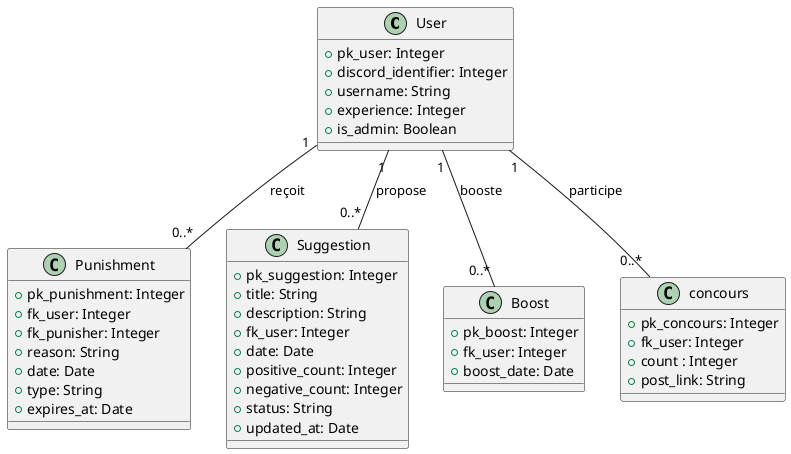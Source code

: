 @startuml db

class User {
    +pk_user: Integer
    +discord_identifier: Integer
    +username: String
    +experience: Integer
    +is_admin: Boolean
}

class Punishment {
    +pk_punishment: Integer
    +fk_user: Integer
    +fk_punisher: Integer
    +reason: String
    +date: Date
    +type: String
    +expires_at: Date
}

class Suggestion { 
    +pk_suggestion: Integer
    +title: String
    +description: String
    +fk_user: Integer
    +date: Date
    +positive_count: Integer
    +negative_count: Integer
    +status: String
    +updated_at: Date
}

class Boost {
    +pk_boost: Integer
    +fk_user: Integer
    +boost_date: Date
}

class concours {
    +pk_concours: Integer
    +fk_user: Integer
    +count : Integer
    +post_link: String
}

User "1" -- "0..*" Punishment : reçoit
User "1" -- "0..*" Suggestion : propose
User "1" -- "0..*" Boost : booste
User "1" -- "0..*" concours : participe

@enduml
